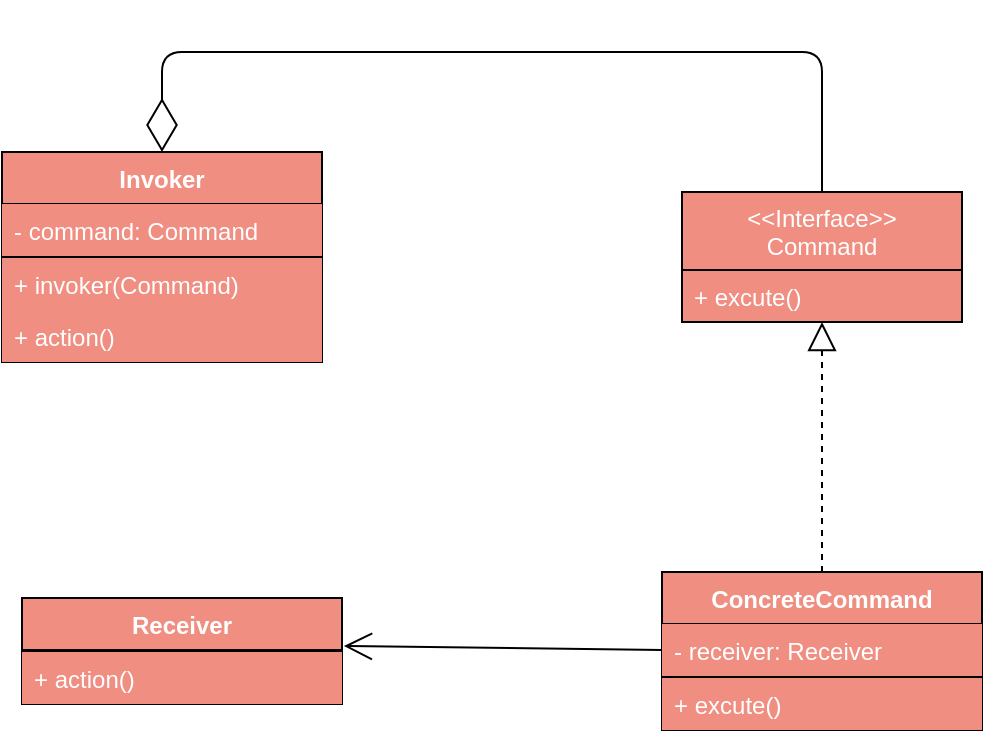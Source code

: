<mxfile version="12.4.8" type="github">
  <diagram id="hcOACmhHc9-enF2YCRAH" name="Page-1">
    <mxGraphModel dx="1186" dy="741" grid="1" gridSize="10" guides="1" tooltips="1" connect="1" arrows="1" fold="1" page="1" pageScale="1" pageWidth="827" pageHeight="1169" math="0" shadow="0">
      <root>
        <mxCell id="0"/>
        <mxCell id="1" parent="0"/>
        <mxCell id="bSCTqjprz0uk7YbqHRfw-1" value="&lt;&lt;Interface&gt;&gt;&#xa;Command" style="swimlane;fontStyle=0;childLayout=stackLayout;horizontal=1;startSize=39;fillColor=#F08E81;horizontalStack=0;resizeParent=1;resizeParentMax=0;resizeLast=0;collapsible=1;marginBottom=0;strokeColor=#000000;fontColor=#FFFFFF;" vertex="1" parent="1">
          <mxGeometry x="480" y="140" width="140" height="65" as="geometry"/>
        </mxCell>
        <mxCell id="bSCTqjprz0uk7YbqHRfw-4" value="+ excute()" style="text;strokeColor=#000000;fillColor=#F08E81;align=left;verticalAlign=top;spacingLeft=4;spacingRight=4;overflow=hidden;rotatable=0;points=[[0,0.5],[1,0.5]];portConstraint=eastwest;fontColor=#FFFFFF;" vertex="1" parent="bSCTqjprz0uk7YbqHRfw-1">
          <mxGeometry y="39" width="140" height="26" as="geometry"/>
        </mxCell>
        <mxCell id="bSCTqjprz0uk7YbqHRfw-8" value="ConcreteCommand" style="swimlane;fontStyle=1;align=center;verticalAlign=top;childLayout=stackLayout;horizontal=1;startSize=26;horizontalStack=0;resizeParent=1;resizeParentMax=0;resizeLast=0;collapsible=1;marginBottom=0;strokeColor=#000000;fillColor=#F08E81;fontColor=#FFFFFF;" vertex="1" parent="1">
          <mxGeometry x="470" y="330" width="160" height="79" as="geometry"/>
        </mxCell>
        <mxCell id="bSCTqjprz0uk7YbqHRfw-9" value="- receiver: Receiver" style="text;strokeColor=none;fillColor=#F08E81;align=left;verticalAlign=top;spacingLeft=4;spacingRight=4;overflow=hidden;rotatable=0;points=[[0,0.5],[1,0.5]];portConstraint=eastwest;fontColor=#FFFFFF;" vertex="1" parent="bSCTqjprz0uk7YbqHRfw-8">
          <mxGeometry y="26" width="160" height="26" as="geometry"/>
        </mxCell>
        <mxCell id="bSCTqjprz0uk7YbqHRfw-10" value="" style="line;strokeWidth=1;fillColor=#F08E81;align=left;verticalAlign=middle;spacingTop=-1;spacingLeft=3;spacingRight=3;rotatable=0;labelPosition=right;points=[];portConstraint=eastwest;fontColor=#FFFFFF;" vertex="1" parent="bSCTqjprz0uk7YbqHRfw-8">
          <mxGeometry y="52" width="160" height="1" as="geometry"/>
        </mxCell>
        <mxCell id="bSCTqjprz0uk7YbqHRfw-11" value="+ excute()" style="text;strokeColor=none;fillColor=#F08E81;align=left;verticalAlign=top;spacingLeft=4;spacingRight=4;overflow=hidden;rotatable=0;points=[[0,0.5],[1,0.5]];portConstraint=eastwest;fontColor=#FFFFFF;" vertex="1" parent="bSCTqjprz0uk7YbqHRfw-8">
          <mxGeometry y="53" width="160" height="26" as="geometry"/>
        </mxCell>
        <mxCell id="bSCTqjprz0uk7YbqHRfw-16" value="Receiver" style="swimlane;fontStyle=1;align=center;verticalAlign=top;childLayout=stackLayout;horizontal=1;startSize=26;horizontalStack=0;resizeParent=1;resizeParentMax=0;resizeLast=0;collapsible=1;marginBottom=0;strokeColor=#000000;fillColor=#F08E81;fontColor=#FFFFFF;" vertex="1" parent="1">
          <mxGeometry x="150" y="343" width="160" height="53" as="geometry"/>
        </mxCell>
        <mxCell id="bSCTqjprz0uk7YbqHRfw-18" value="" style="line;strokeWidth=1;fillColor=#F08E81;align=left;verticalAlign=middle;spacingTop=-1;spacingLeft=3;spacingRight=3;rotatable=0;labelPosition=right;points=[];portConstraint=eastwest;fontColor=#FFFFFF;" vertex="1" parent="bSCTqjprz0uk7YbqHRfw-16">
          <mxGeometry y="26" width="160" height="1" as="geometry"/>
        </mxCell>
        <mxCell id="bSCTqjprz0uk7YbqHRfw-19" value="+ action()" style="text;strokeColor=none;fillColor=#F08E81;align=left;verticalAlign=top;spacingLeft=4;spacingRight=4;overflow=hidden;rotatable=0;points=[[0,0.5],[1,0.5]];portConstraint=eastwest;fontColor=#FFFFFF;" vertex="1" parent="bSCTqjprz0uk7YbqHRfw-16">
          <mxGeometry y="27" width="160" height="26" as="geometry"/>
        </mxCell>
        <mxCell id="bSCTqjprz0uk7YbqHRfw-20" value="Invoker" style="swimlane;fontStyle=1;align=center;verticalAlign=top;childLayout=stackLayout;horizontal=1;startSize=26;horizontalStack=0;resizeParent=1;resizeParentMax=0;resizeLast=0;collapsible=1;marginBottom=0;strokeColor=#000000;fillColor=#F08E81;fontColor=#FFFFFF;" vertex="1" parent="1">
          <mxGeometry x="140" y="120" width="160" height="105" as="geometry"/>
        </mxCell>
        <mxCell id="bSCTqjprz0uk7YbqHRfw-21" value="- command: Command" style="text;strokeColor=none;fillColor=#F08E81;align=left;verticalAlign=top;spacingLeft=4;spacingRight=4;overflow=hidden;rotatable=0;points=[[0,0.5],[1,0.5]];portConstraint=eastwest;fontColor=#FFFFFF;" vertex="1" parent="bSCTqjprz0uk7YbqHRfw-20">
          <mxGeometry y="26" width="160" height="26" as="geometry"/>
        </mxCell>
        <mxCell id="bSCTqjprz0uk7YbqHRfw-22" value="" style="line;strokeWidth=1;fillColor=#F08E81;align=left;verticalAlign=middle;spacingTop=-1;spacingLeft=3;spacingRight=3;rotatable=0;labelPosition=right;points=[];portConstraint=eastwest;fontColor=#FFFFFF;" vertex="1" parent="bSCTqjprz0uk7YbqHRfw-20">
          <mxGeometry y="52" width="160" height="1" as="geometry"/>
        </mxCell>
        <mxCell id="bSCTqjprz0uk7YbqHRfw-25" value="+ invoker(Command)" style="text;strokeColor=none;fillColor=#F08E81;align=left;verticalAlign=top;spacingLeft=4;spacingRight=4;overflow=hidden;rotatable=0;points=[[0,0.5],[1,0.5]];portConstraint=eastwest;fontColor=#FFFFFF;" vertex="1" parent="bSCTqjprz0uk7YbqHRfw-20">
          <mxGeometry y="53" width="160" height="26" as="geometry"/>
        </mxCell>
        <mxCell id="bSCTqjprz0uk7YbqHRfw-23" value="+ action()" style="text;strokeColor=none;fillColor=#F08E81;align=left;verticalAlign=top;spacingLeft=4;spacingRight=4;overflow=hidden;rotatable=0;points=[[0,0.5],[1,0.5]];portConstraint=eastwest;fontColor=#FFFFFF;" vertex="1" parent="bSCTqjprz0uk7YbqHRfw-20">
          <mxGeometry y="79" width="160" height="26" as="geometry"/>
        </mxCell>
        <mxCell id="bSCTqjprz0uk7YbqHRfw-26" value="" style="endArrow=diamondThin;endFill=0;endSize=24;html=1;fontColor=#FFFFFF;exitX=0.5;exitY=0;exitDx=0;exitDy=0;entryX=0.5;entryY=0;entryDx=0;entryDy=0;edgeStyle=orthogonalEdgeStyle;" edge="1" parent="1" source="bSCTqjprz0uk7YbqHRfw-1" target="bSCTqjprz0uk7YbqHRfw-20">
          <mxGeometry width="160" relative="1" as="geometry">
            <mxPoint x="130" y="590" as="sourcePoint"/>
            <mxPoint x="310" y="170" as="targetPoint"/>
            <Array as="points">
              <mxPoint x="550" y="70"/>
              <mxPoint x="220" y="70"/>
            </Array>
          </mxGeometry>
        </mxCell>
        <mxCell id="bSCTqjprz0uk7YbqHRfw-27" value="" style="endArrow=block;dashed=1;endFill=0;endSize=12;html=1;fontColor=#000000;entryX=0.5;entryY=1;entryDx=0;entryDy=0;exitX=0.5;exitY=0;exitDx=0;exitDy=0;" edge="1" parent="1" source="bSCTqjprz0uk7YbqHRfw-8" target="bSCTqjprz0uk7YbqHRfw-1">
          <mxGeometry width="160" relative="1" as="geometry">
            <mxPoint x="600" y="530" as="sourcePoint"/>
            <mxPoint x="760" y="530" as="targetPoint"/>
          </mxGeometry>
        </mxCell>
        <mxCell id="bSCTqjprz0uk7YbqHRfw-28" value="" style="endArrow=open;endFill=1;endSize=12;html=1;fontColor=#000000;entryX=1.006;entryY=-0.115;entryDx=0;entryDy=0;entryPerimeter=0;exitX=0;exitY=0.5;exitDx=0;exitDy=0;" edge="1" parent="1" source="bSCTqjprz0uk7YbqHRfw-9" target="bSCTqjprz0uk7YbqHRfw-19">
          <mxGeometry width="160" relative="1" as="geometry">
            <mxPoint x="310" y="570" as="sourcePoint"/>
            <mxPoint x="470" y="570" as="targetPoint"/>
          </mxGeometry>
        </mxCell>
      </root>
    </mxGraphModel>
  </diagram>
</mxfile>
